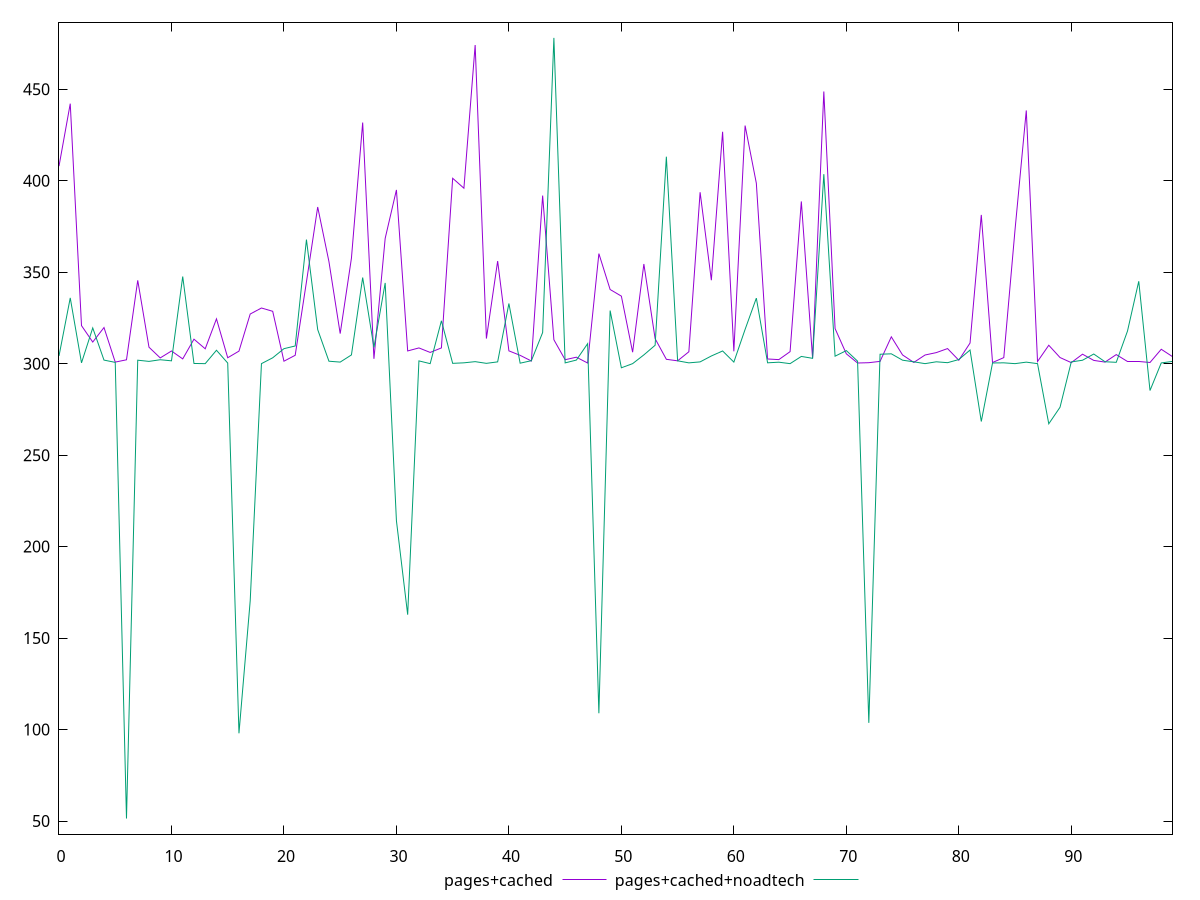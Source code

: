 reset

$pagesCached <<EOF
0 407.93399999999997
1 442.08799999999997
2 320.782
3 311.794
4 319.728
5 300.84
6 302.1
7 345.51
8 308.9880000054836
9 303.128
10 306.914
11 302.596
12 313.364
13 308.116
14 324.47
15 303.218
16 306.842
17 327.114
18 330.408
19 328.598
20 301.336
21 304.568
22 344.68199998140335
23 385.6060000061989
24 355.7479999959469
25 316.406
26 357.644
27 431.76199999999994
28 302.642
29 368.452
30 394.9419999718666
31 306.94
32 308.59
33 306.13
34 308.6
35 401.3
36 395.876
37 474.13199999999995
38 313.702
39 356.06700000166893
40 306.988
41 304.536
42 301.446
43 391.852
44 313.054
45 302.141999989748
46 303.528
47 300.34
48 360.1299999654293
49 340.50500002503395
50 336.882
51 306.244
52 354.452
53 313.64
54 302.37
55 301.54
56 306.49
57 393.68
58 345.6000000536442
59 426.722
60 306.754
61 430.108
62 398.58
63 302.55
64 302.2
65 306.554
66 388.646
67 302.956
68 448.71799999999996
69 319.164
70 305.376
71 300.346
72 300.516
73 301.238
74 314.648
75 304.752
76 300.67
77 304.718
78 306.03
79 308.234
80 301.862
81 311.252
82 381.27
83 300.608
84 303.292
85 373.18600000000004
86 438.36
87 301.164
88 310.052
89 303.34
90 300.556
91 305.162
92 301.77
93 300.848
94 304.942
95 301.168
96 301.182
97 300.632
98 307.858
99 303.836
EOF

$pagesCachedNoadtech <<EOF
0 304.212
1 335.924
2 300.428
3 319.512
4 301.936
5 300.692
6 51.40700000524521
7 301.884
8 301.232
9 302.134
10 301.536
11 347.622
12 300.096
13 300
14 307.314
15 300.324
16 97.98699998855591
17 170.36399999260902
18 300
19 303.198
20 308.182
21 309.656
22 367.7790000140667
23 318.616
24 301.326
25 300.844
26 304.766
27 347.068
28 308.848
29 344.116
30 214.15499997138977
31 162.8120000064373
32 301.502
33 300
34 323.424
35 300.162
36 300.448
37 301.086
38 300.16
39 300.966
40 332.86
41 300.255999982357
42 301.612
43 317.006
44 478.014
45 300.41
46 301.954
47 310.916
48 108.93499994277954
49 329.01
50 297.7490000128746
51 300
52 304.784
53 310.038
54 413.088
55 301.54
56 300.428
57 300.952
58 304.186
59 306.926
60 300.846
61 318.706
62 335.804
63 300.454
64 300.788
65 300
66 303.944
67 302.91
68 403.54
69 304.07
70 307.134
71 301.364
72 103.6879999935627
73 305.14
74 305.368
75 301.888
76 300.992
77 300
78 301.008
79 300.524
80 302.238
81 307.444
82 268.386000007391
83 300.368
84 300.44
85 300
86 300.82
87 300
88 267.1229999959469
89 276.16300001740456
90 300.94
91 301.858
92 305.256
93 301.03
94 300.724
95 317.828
96 345.02
97 285.3120000064373
98 300.39
99 301.22
EOF

set key outside below
set xrange [0:99]
set yrange [42.874860005350115:486.5461399998951]
set trange [42.874860005350115:486.5461399998951]
set terminal svg size 640, 520 enhanced background rgb 'white'
set output "report_00014_2021-02-09T15:56:05.503Z/uses-rel-preconnect/comparison/line/1_vs_2.svg"

plot $pagesCached title "pages+cached" with line, \
     $pagesCachedNoadtech title "pages+cached+noadtech" with line

reset
